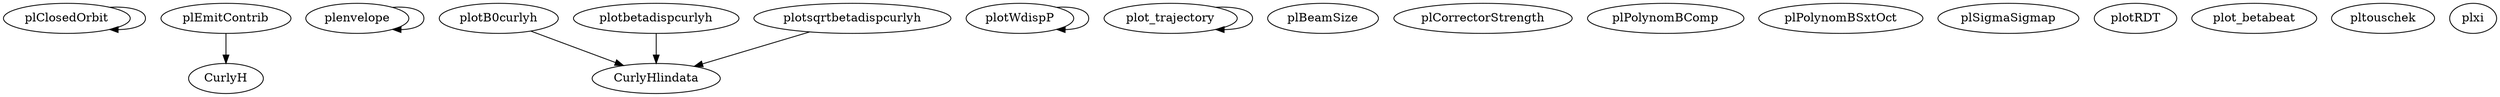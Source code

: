 /* Created by mdot for Matlab */
digraph m2html {
  plClosedOrbit -> plClosedOrbit;
  plEmitContrib -> CurlyH;
  plenvelope -> plenvelope;
  plotB0curlyh -> CurlyHlindata;
  plotWdispP -> plotWdispP;
  plot_trajectory -> plot_trajectory;
  plotbetadispcurlyh -> CurlyHlindata;
  plotsqrtbetadispcurlyh -> CurlyHlindata;

  CurlyH [URL="CurlyH.html"];
  CurlyHlindata [URL="CurlyHlindata.html"];
  plBeamSize [URL="plBeamSize.html"];
  plClosedOrbit [URL="plClosedOrbit.html"];
  plCorrectorStrength [URL="plCorrectorStrength.html"];
  plEmitContrib [URL="plEmitContrib.html"];
  plPolynomBComp [URL="plPolynomBComp.html"];
  plPolynomBSxtOct [URL="plPolynomBSxtOct.html"];
  plSigmaSigmap [URL="plSigmaSigmap.html"];
  plenvelope [URL="plenvelope.html"];
  plotB0curlyh [URL="plotB0curlyh.html"];
  plotRDT [URL="plotRDT.html"];
  plotWdispP [URL="plotWdispP.html"];
  plot_betabeat [URL="plot_betabeat.html"];
  plot_trajectory [URL="plot_trajectory.html"];
  plotbetadispcurlyh [URL="plotbetadispcurlyh.html"];
  plotsqrtbetadispcurlyh [URL="plotsqrtbetadispcurlyh.html"];
  pltouschek [URL="pltouschek.html"];
  plxi [URL="plxi.html"];
}